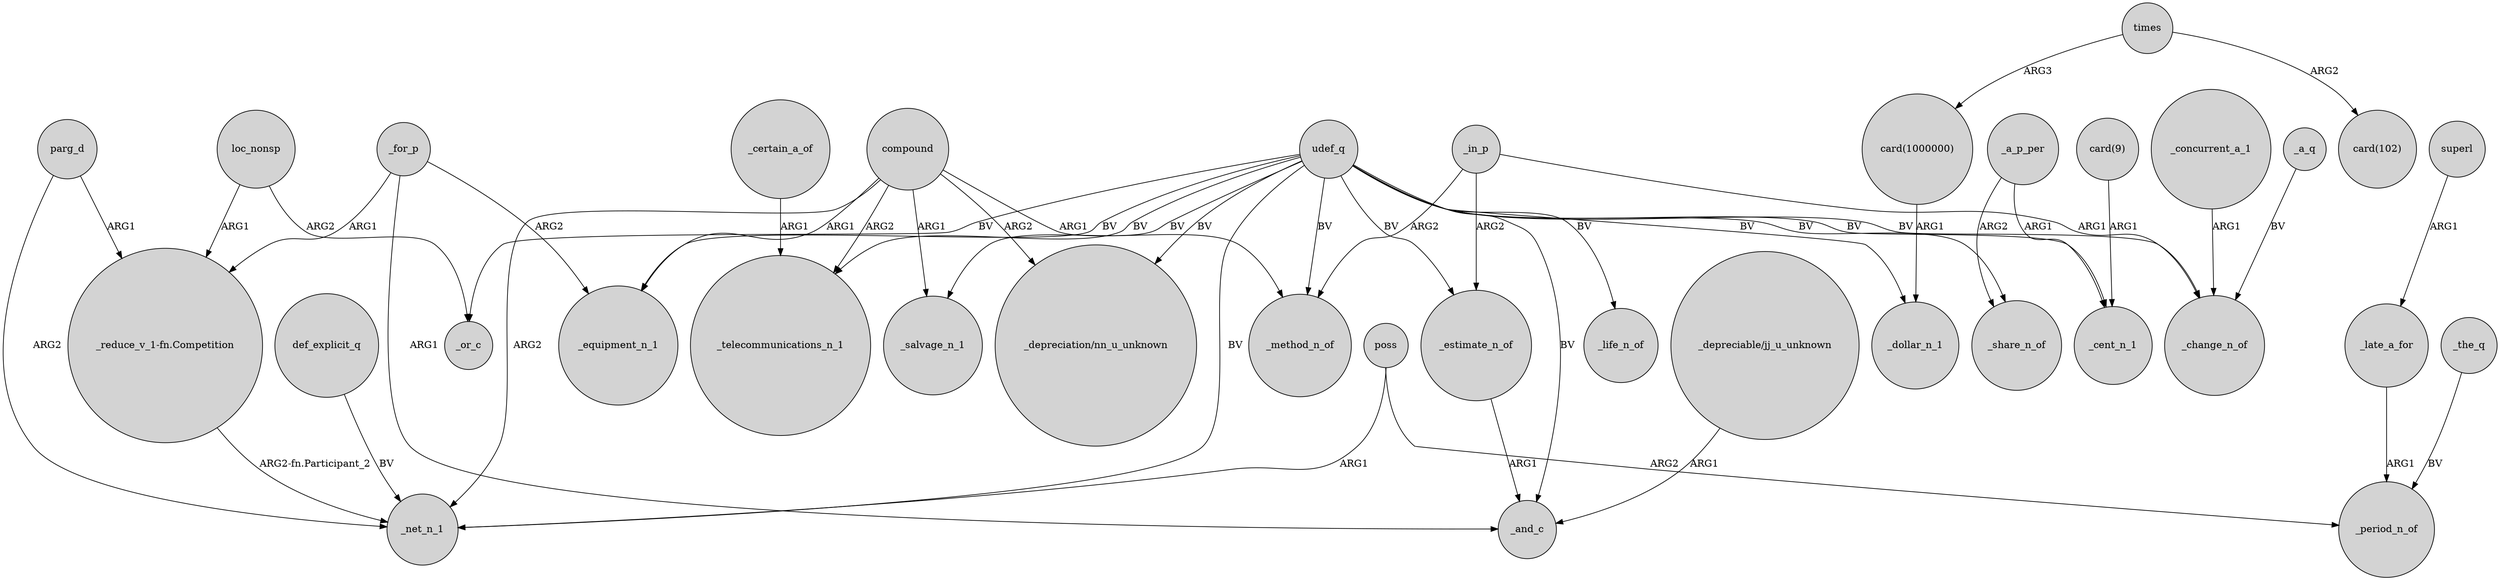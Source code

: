 digraph {
	node [shape=circle style=filled]
	_for_p -> "_reduce_v_1-fn.Competition" [label=ARG1]
	udef_q -> _salvage_n_1 [label=BV]
	udef_q -> _change_n_of [label=BV]
	_in_p -> _estimate_n_of [label=ARG2]
	loc_nonsp -> "_reduce_v_1-fn.Competition" [label=ARG1]
	def_explicit_q -> _net_n_1 [label=BV]
	udef_q -> _equipment_n_1 [label=BV]
	_for_p -> _and_c [label=ARG1]
	compound -> _equipment_n_1 [label=ARG1]
	compound -> _net_n_1 [label=ARG2]
	_a_p_per -> _cent_n_1 [label=ARG1]
	udef_q -> "_depreciation/nn_u_unknown" [label=BV]
	"_depreciable/jj_u_unknown" -> _and_c [label=ARG1]
	superl -> _late_a_for [label=ARG1]
	times -> "card(1000000)" [label=ARG3]
	udef_q -> _method_n_of [label=BV]
	udef_q -> _estimate_n_of [label=BV]
	poss -> _period_n_of [label=ARG2]
	udef_q -> _and_c [label=BV]
	_estimate_n_of -> _and_c [label=ARG1]
	udef_q -> _life_n_of [label=BV]
	_for_p -> _equipment_n_1 [label=ARG2]
	"card(9)" -> _cent_n_1 [label=ARG1]
	_in_p -> _method_n_of [label=ARG2]
	udef_q -> _cent_n_1 [label=BV]
	udef_q -> _or_c [label=BV]
	times -> "card(102)" [label=ARG2]
	_concurrent_a_1 -> _change_n_of [label=ARG1]
	compound -> _telecommunications_n_1 [label=ARG2]
	_a_p_per -> _share_n_of [label=ARG2]
	_certain_a_of -> _telecommunications_n_1 [label=ARG1]
	udef_q -> _share_n_of [label=BV]
	udef_q -> _net_n_1 [label=BV]
	_late_a_for -> _period_n_of [label=ARG1]
	compound -> _method_n_of [label=ARG1]
	udef_q -> _dollar_n_1 [label=BV]
	"card(1000000)" -> _dollar_n_1 [label=ARG1]
	parg_d -> "_reduce_v_1-fn.Competition" [label=ARG1]
	parg_d -> _net_n_1 [label=ARG2]
	udef_q -> _telecommunications_n_1 [label=BV]
	_a_q -> _change_n_of [label=BV]
	"_reduce_v_1-fn.Competition" -> _net_n_1 [label="ARG2-fn.Participant_2"]
	compound -> "_depreciation/nn_u_unknown" [label=ARG2]
	_the_q -> _period_n_of [label=BV]
	compound -> _salvage_n_1 [label=ARG1]
	loc_nonsp -> _or_c [label=ARG2]
	poss -> _net_n_1 [label=ARG1]
	_in_p -> _change_n_of [label=ARG1]
}

